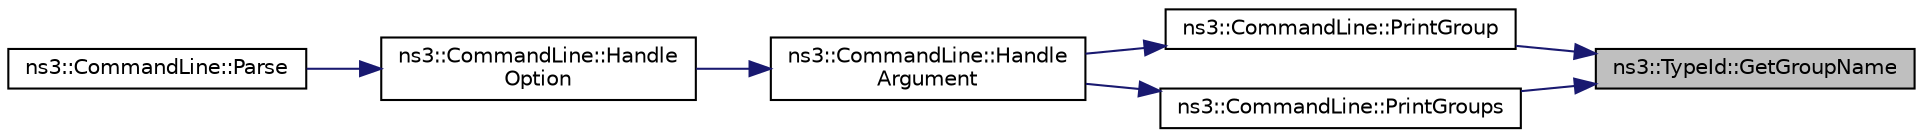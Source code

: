 digraph "ns3::TypeId::GetGroupName"
{
 // LATEX_PDF_SIZE
  edge [fontname="Helvetica",fontsize="10",labelfontname="Helvetica",labelfontsize="10"];
  node [fontname="Helvetica",fontsize="10",shape=record];
  rankdir="RL";
  Node1 [label="ns3::TypeId::GetGroupName",height=0.2,width=0.4,color="black", fillcolor="grey75", style="filled", fontcolor="black",tooltip="Get the group name."];
  Node1 -> Node2 [dir="back",color="midnightblue",fontsize="10",style="solid",fontname="Helvetica"];
  Node2 [label="ns3::CommandLine::PrintGroup",height=0.2,width=0.4,color="black", fillcolor="white", style="filled",URL="$classns3_1_1_command_line.html#a5cc51bae70149bc24ed7bd32cf12d430",tooltip="Handler for --PrintGroup: print all types belonging to a given group."];
  Node2 -> Node3 [dir="back",color="midnightblue",fontsize="10",style="solid",fontname="Helvetica"];
  Node3 [label="ns3::CommandLine::Handle\lArgument",height=0.2,width=0.4,color="black", fillcolor="white", style="filled",URL="$classns3_1_1_command_line.html#a2aeab054737fb033c45daef519a7c118",tooltip="Match name against the program or general arguments, and dispatch to the appropriate handler."];
  Node3 -> Node4 [dir="back",color="midnightblue",fontsize="10",style="solid",fontname="Helvetica"];
  Node4 [label="ns3::CommandLine::Handle\lOption",height=0.2,width=0.4,color="black", fillcolor="white", style="filled",URL="$classns3_1_1_command_line.html#ab8705cae59cebde344e1b2a8f59f45fc",tooltip="Handle an option in the form param=value."];
  Node4 -> Node5 [dir="back",color="midnightblue",fontsize="10",style="solid",fontname="Helvetica"];
  Node5 [label="ns3::CommandLine::Parse",height=0.2,width=0.4,color="black", fillcolor="white", style="filled",URL="$classns3_1_1_command_line.html#acc65828b185ab4eaa32143c2520494da",tooltip="Parse the program arguments."];
  Node1 -> Node6 [dir="back",color="midnightblue",fontsize="10",style="solid",fontname="Helvetica"];
  Node6 [label="ns3::CommandLine::PrintGroups",height=0.2,width=0.4,color="black", fillcolor="white", style="filled",URL="$classns3_1_1_command_line.html#a1bc3099a0664f0ffa223b3d953fddff3",tooltip="Handler for --PrintGroups: print all TypeId group names."];
  Node6 -> Node3 [dir="back",color="midnightblue",fontsize="10",style="solid",fontname="Helvetica"];
}
